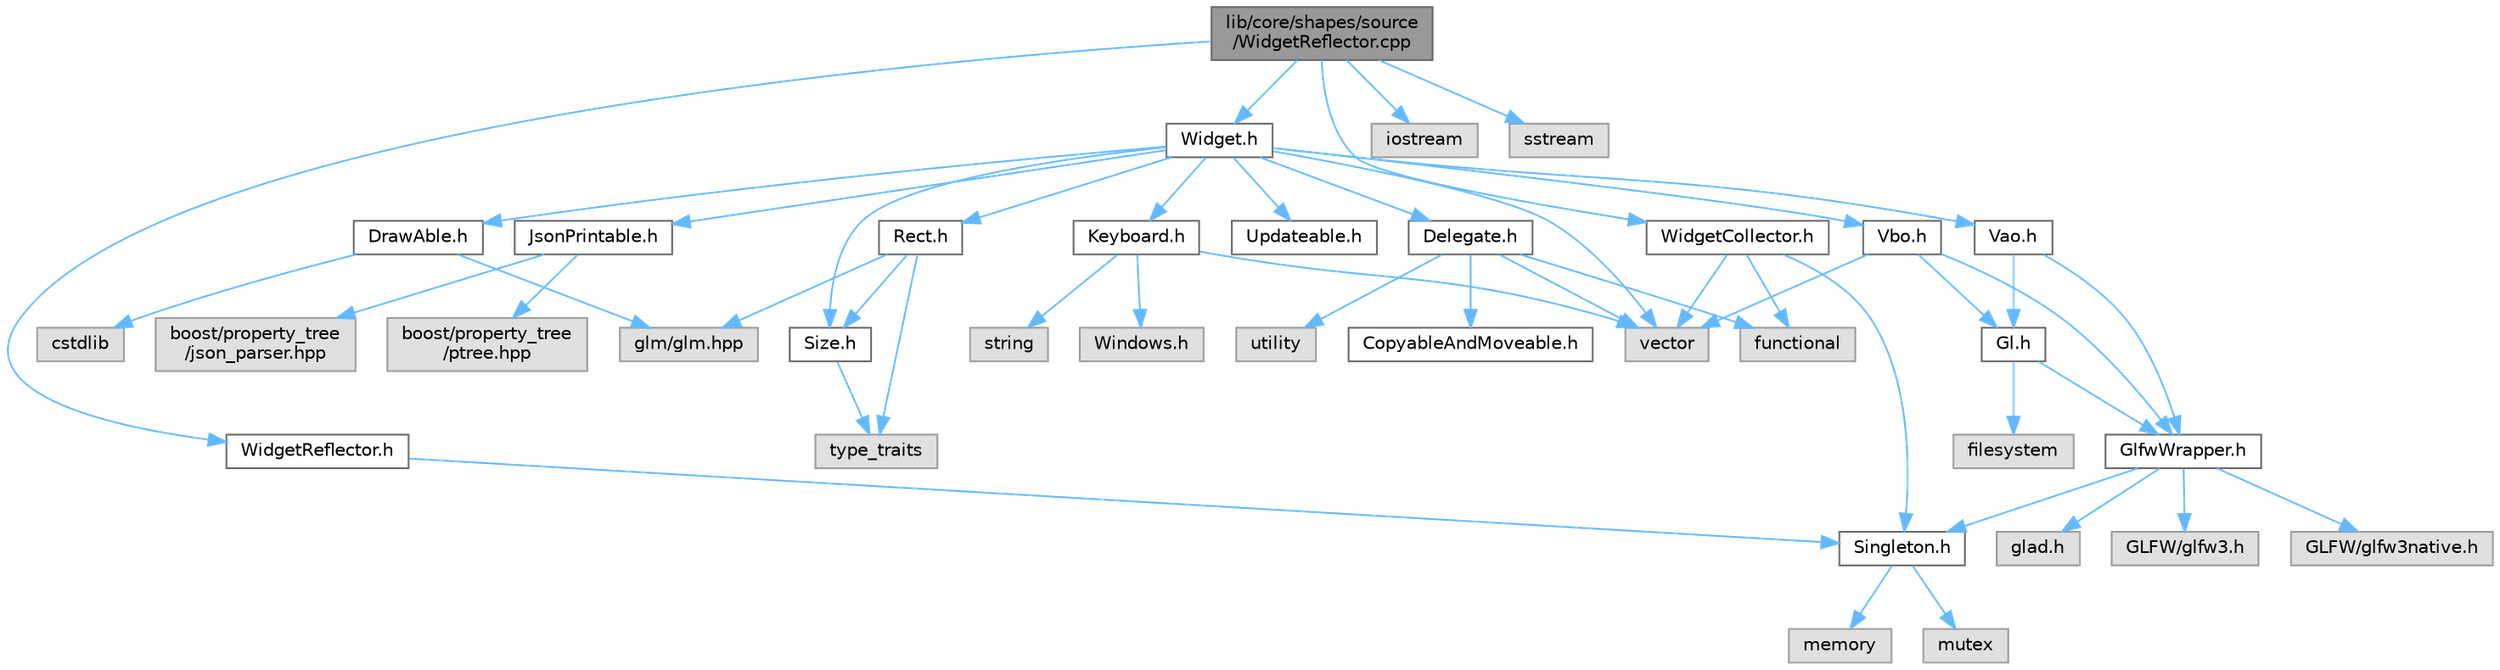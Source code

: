digraph "lib/core/shapes/source/WidgetReflector.cpp"
{
 // LATEX_PDF_SIZE
  bgcolor="transparent";
  edge [fontname=Helvetica,fontsize=10,labelfontname=Helvetica,labelfontsize=10];
  node [fontname=Helvetica,fontsize=10,shape=box,height=0.2,width=0.4];
  Node1 [id="Node000001",label="lib/core/shapes/source\l/WidgetReflector.cpp",height=0.2,width=0.4,color="gray40", fillcolor="grey60", style="filled", fontcolor="black",tooltip=" "];
  Node1 -> Node2 [id="edge1_Node000001_Node000002",color="steelblue1",style="solid",tooltip=" "];
  Node2 [id="Node000002",label="WidgetReflector.h",height=0.2,width=0.4,color="grey40", fillcolor="white", style="filled",URL="$_widget_reflector_8h.html",tooltip=" "];
  Node2 -> Node3 [id="edge2_Node000002_Node000003",color="steelblue1",style="solid",tooltip=" "];
  Node3 [id="Node000003",label="Singleton.h",height=0.2,width=0.4,color="grey40", fillcolor="white", style="filled",URL="$_singleton_8h.html",tooltip=" "];
  Node3 -> Node4 [id="edge3_Node000003_Node000004",color="steelblue1",style="solid",tooltip=" "];
  Node4 [id="Node000004",label="memory",height=0.2,width=0.4,color="grey60", fillcolor="#E0E0E0", style="filled",tooltip=" "];
  Node3 -> Node5 [id="edge4_Node000003_Node000005",color="steelblue1",style="solid",tooltip=" "];
  Node5 [id="Node000005",label="mutex",height=0.2,width=0.4,color="grey60", fillcolor="#E0E0E0", style="filled",tooltip=" "];
  Node1 -> Node6 [id="edge5_Node000001_Node000006",color="steelblue1",style="solid",tooltip=" "];
  Node6 [id="Node000006",label="Widget.h",height=0.2,width=0.4,color="grey40", fillcolor="white", style="filled",URL="$_widget_8h.html",tooltip=" "];
  Node6 -> Node7 [id="edge6_Node000006_Node000007",color="steelblue1",style="solid",tooltip=" "];
  Node7 [id="Node000007",label="Delegate.h",height=0.2,width=0.4,color="grey40", fillcolor="white", style="filled",URL="$_delegate_8h.html",tooltip=" "];
  Node7 -> Node8 [id="edge7_Node000007_Node000008",color="steelblue1",style="solid",tooltip=" "];
  Node8 [id="Node000008",label="CopyableAndMoveable.h",height=0.2,width=0.4,color="grey40", fillcolor="white", style="filled",URL="$_copyable_and_moveable_8h.html",tooltip=" "];
  Node7 -> Node9 [id="edge8_Node000007_Node000009",color="steelblue1",style="solid",tooltip=" "];
  Node9 [id="Node000009",label="functional",height=0.2,width=0.4,color="grey60", fillcolor="#E0E0E0", style="filled",tooltip=" "];
  Node7 -> Node10 [id="edge9_Node000007_Node000010",color="steelblue1",style="solid",tooltip=" "];
  Node10 [id="Node000010",label="utility",height=0.2,width=0.4,color="grey60", fillcolor="#E0E0E0", style="filled",tooltip=" "];
  Node7 -> Node11 [id="edge10_Node000007_Node000011",color="steelblue1",style="solid",tooltip=" "];
  Node11 [id="Node000011",label="vector",height=0.2,width=0.4,color="grey60", fillcolor="#E0E0E0", style="filled",tooltip=" "];
  Node6 -> Node12 [id="edge11_Node000006_Node000012",color="steelblue1",style="solid",tooltip=" "];
  Node12 [id="Node000012",label="DrawAble.h",height=0.2,width=0.4,color="grey40", fillcolor="white", style="filled",URL="$_draw_able_8h.html",tooltip=" "];
  Node12 -> Node13 [id="edge12_Node000012_Node000013",color="steelblue1",style="solid",tooltip=" "];
  Node13 [id="Node000013",label="glm/glm.hpp",height=0.2,width=0.4,color="grey60", fillcolor="#E0E0E0", style="filled",tooltip=" "];
  Node12 -> Node14 [id="edge13_Node000012_Node000014",color="steelblue1",style="solid",tooltip=" "];
  Node14 [id="Node000014",label="cstdlib",height=0.2,width=0.4,color="grey60", fillcolor="#E0E0E0", style="filled",tooltip=" "];
  Node6 -> Node15 [id="edge14_Node000006_Node000015",color="steelblue1",style="solid",tooltip=" "];
  Node15 [id="Node000015",label="JsonPrintable.h",height=0.2,width=0.4,color="grey40", fillcolor="white", style="filled",URL="$_json_printable_8h.html",tooltip=" "];
  Node15 -> Node16 [id="edge15_Node000015_Node000016",color="steelblue1",style="solid",tooltip=" "];
  Node16 [id="Node000016",label="boost/property_tree\l/json_parser.hpp",height=0.2,width=0.4,color="grey60", fillcolor="#E0E0E0", style="filled",tooltip=" "];
  Node15 -> Node17 [id="edge16_Node000015_Node000017",color="steelblue1",style="solid",tooltip=" "];
  Node17 [id="Node000017",label="boost/property_tree\l/ptree.hpp",height=0.2,width=0.4,color="grey60", fillcolor="#E0E0E0", style="filled",tooltip=" "];
  Node6 -> Node18 [id="edge17_Node000006_Node000018",color="steelblue1",style="solid",tooltip=" "];
  Node18 [id="Node000018",label="Keyboard.h",height=0.2,width=0.4,color="grey40", fillcolor="white", style="filled",URL="$_keyboard_8h.html",tooltip=" "];
  Node18 -> Node19 [id="edge18_Node000018_Node000019",color="steelblue1",style="solid",tooltip=" "];
  Node19 [id="Node000019",label="Windows.h",height=0.2,width=0.4,color="grey60", fillcolor="#E0E0E0", style="filled",tooltip=" "];
  Node18 -> Node20 [id="edge19_Node000018_Node000020",color="steelblue1",style="solid",tooltip=" "];
  Node20 [id="Node000020",label="string",height=0.2,width=0.4,color="grey60", fillcolor="#E0E0E0", style="filled",tooltip=" "];
  Node18 -> Node11 [id="edge20_Node000018_Node000011",color="steelblue1",style="solid",tooltip=" "];
  Node6 -> Node21 [id="edge21_Node000006_Node000021",color="steelblue1",style="solid",tooltip=" "];
  Node21 [id="Node000021",label="Rect.h",height=0.2,width=0.4,color="grey40", fillcolor="white", style="filled",URL="$_rect_8h.html",tooltip=" "];
  Node21 -> Node22 [id="edge22_Node000021_Node000022",color="steelblue1",style="solid",tooltip=" "];
  Node22 [id="Node000022",label="Size.h",height=0.2,width=0.4,color="grey40", fillcolor="white", style="filled",URL="$_size_8h.html",tooltip=" "];
  Node22 -> Node23 [id="edge23_Node000022_Node000023",color="steelblue1",style="solid",tooltip=" "];
  Node23 [id="Node000023",label="type_traits",height=0.2,width=0.4,color="grey60", fillcolor="#E0E0E0", style="filled",tooltip=" "];
  Node21 -> Node13 [id="edge24_Node000021_Node000013",color="steelblue1",style="solid",tooltip=" "];
  Node21 -> Node23 [id="edge25_Node000021_Node000023",color="steelblue1",style="solid",tooltip=" "];
  Node6 -> Node22 [id="edge26_Node000006_Node000022",color="steelblue1",style="solid",tooltip=" "];
  Node6 -> Node24 [id="edge27_Node000006_Node000024",color="steelblue1",style="solid",tooltip=" "];
  Node24 [id="Node000024",label="Updateable.h",height=0.2,width=0.4,color="grey40", fillcolor="white", style="filled",URL="$_updateable_8h.html",tooltip=" "];
  Node6 -> Node25 [id="edge28_Node000006_Node000025",color="steelblue1",style="solid",tooltip=" "];
  Node25 [id="Node000025",label="Vao.h",height=0.2,width=0.4,color="grey40", fillcolor="white", style="filled",URL="$_vao_8h.html",tooltip=" "];
  Node25 -> Node26 [id="edge29_Node000025_Node000026",color="steelblue1",style="solid",tooltip=" "];
  Node26 [id="Node000026",label="Gl.h",height=0.2,width=0.4,color="grey40", fillcolor="white", style="filled",URL="$_gl_8h.html",tooltip=" "];
  Node26 -> Node27 [id="edge30_Node000026_Node000027",color="steelblue1",style="solid",tooltip=" "];
  Node27 [id="Node000027",label="GlfwWrapper.h",height=0.2,width=0.4,color="grey40", fillcolor="white", style="filled",URL="$_glfw_wrapper_8h.html",tooltip=" "];
  Node27 -> Node3 [id="edge31_Node000027_Node000003",color="steelblue1",style="solid",tooltip=" "];
  Node27 -> Node28 [id="edge32_Node000027_Node000028",color="steelblue1",style="solid",tooltip=" "];
  Node28 [id="Node000028",label="glad.h",height=0.2,width=0.4,color="grey60", fillcolor="#E0E0E0", style="filled",tooltip=" "];
  Node27 -> Node29 [id="edge33_Node000027_Node000029",color="steelblue1",style="solid",tooltip=" "];
  Node29 [id="Node000029",label="GLFW/glfw3.h",height=0.2,width=0.4,color="grey60", fillcolor="#E0E0E0", style="filled",tooltip=" "];
  Node27 -> Node30 [id="edge34_Node000027_Node000030",color="steelblue1",style="solid",tooltip=" "];
  Node30 [id="Node000030",label="GLFW/glfw3native.h",height=0.2,width=0.4,color="grey60", fillcolor="#E0E0E0", style="filled",tooltip=" "];
  Node26 -> Node31 [id="edge35_Node000026_Node000031",color="steelblue1",style="solid",tooltip=" "];
  Node31 [id="Node000031",label="filesystem",height=0.2,width=0.4,color="grey60", fillcolor="#E0E0E0", style="filled",tooltip=" "];
  Node25 -> Node27 [id="edge36_Node000025_Node000027",color="steelblue1",style="solid",tooltip=" "];
  Node6 -> Node32 [id="edge37_Node000006_Node000032",color="steelblue1",style="solid",tooltip=" "];
  Node32 [id="Node000032",label="Vbo.h",height=0.2,width=0.4,color="grey40", fillcolor="white", style="filled",URL="$_vbo_8h.html",tooltip=" "];
  Node32 -> Node26 [id="edge38_Node000032_Node000026",color="steelblue1",style="solid",tooltip=" "];
  Node32 -> Node27 [id="edge39_Node000032_Node000027",color="steelblue1",style="solid",tooltip=" "];
  Node32 -> Node11 [id="edge40_Node000032_Node000011",color="steelblue1",style="solid",tooltip=" "];
  Node6 -> Node11 [id="edge41_Node000006_Node000011",color="steelblue1",style="solid",tooltip=" "];
  Node1 -> Node33 [id="edge42_Node000001_Node000033",color="steelblue1",style="solid",tooltip=" "];
  Node33 [id="Node000033",label="WidgetCollector.h",height=0.2,width=0.4,color="grey40", fillcolor="white", style="filled",URL="$_widget_collector_8h.html",tooltip=" "];
  Node33 -> Node3 [id="edge43_Node000033_Node000003",color="steelblue1",style="solid",tooltip=" "];
  Node33 -> Node9 [id="edge44_Node000033_Node000009",color="steelblue1",style="solid",tooltip=" "];
  Node33 -> Node11 [id="edge45_Node000033_Node000011",color="steelblue1",style="solid",tooltip=" "];
  Node1 -> Node34 [id="edge46_Node000001_Node000034",color="steelblue1",style="solid",tooltip=" "];
  Node34 [id="Node000034",label="iostream",height=0.2,width=0.4,color="grey60", fillcolor="#E0E0E0", style="filled",tooltip=" "];
  Node1 -> Node35 [id="edge47_Node000001_Node000035",color="steelblue1",style="solid",tooltip=" "];
  Node35 [id="Node000035",label="sstream",height=0.2,width=0.4,color="grey60", fillcolor="#E0E0E0", style="filled",tooltip=" "];
}
